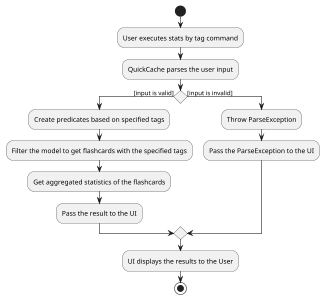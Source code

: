 @startuml
scale max 300 height

start
:User executes stats by tag command;
:QuickCache parses the user input;

if () then ([input is valid])
    :Create predicates based on specified tags;
    :Filter the model to get flashcards with the specified tags;
    :Get aggregated statistics of the flashcards;
    :Pass the result to the UI;
else ([input is invalid])
    :Throw ParseException;
    :Pass the ParseException to the UI;
endif
:UI displays the results to the User;

stop
@enduml
